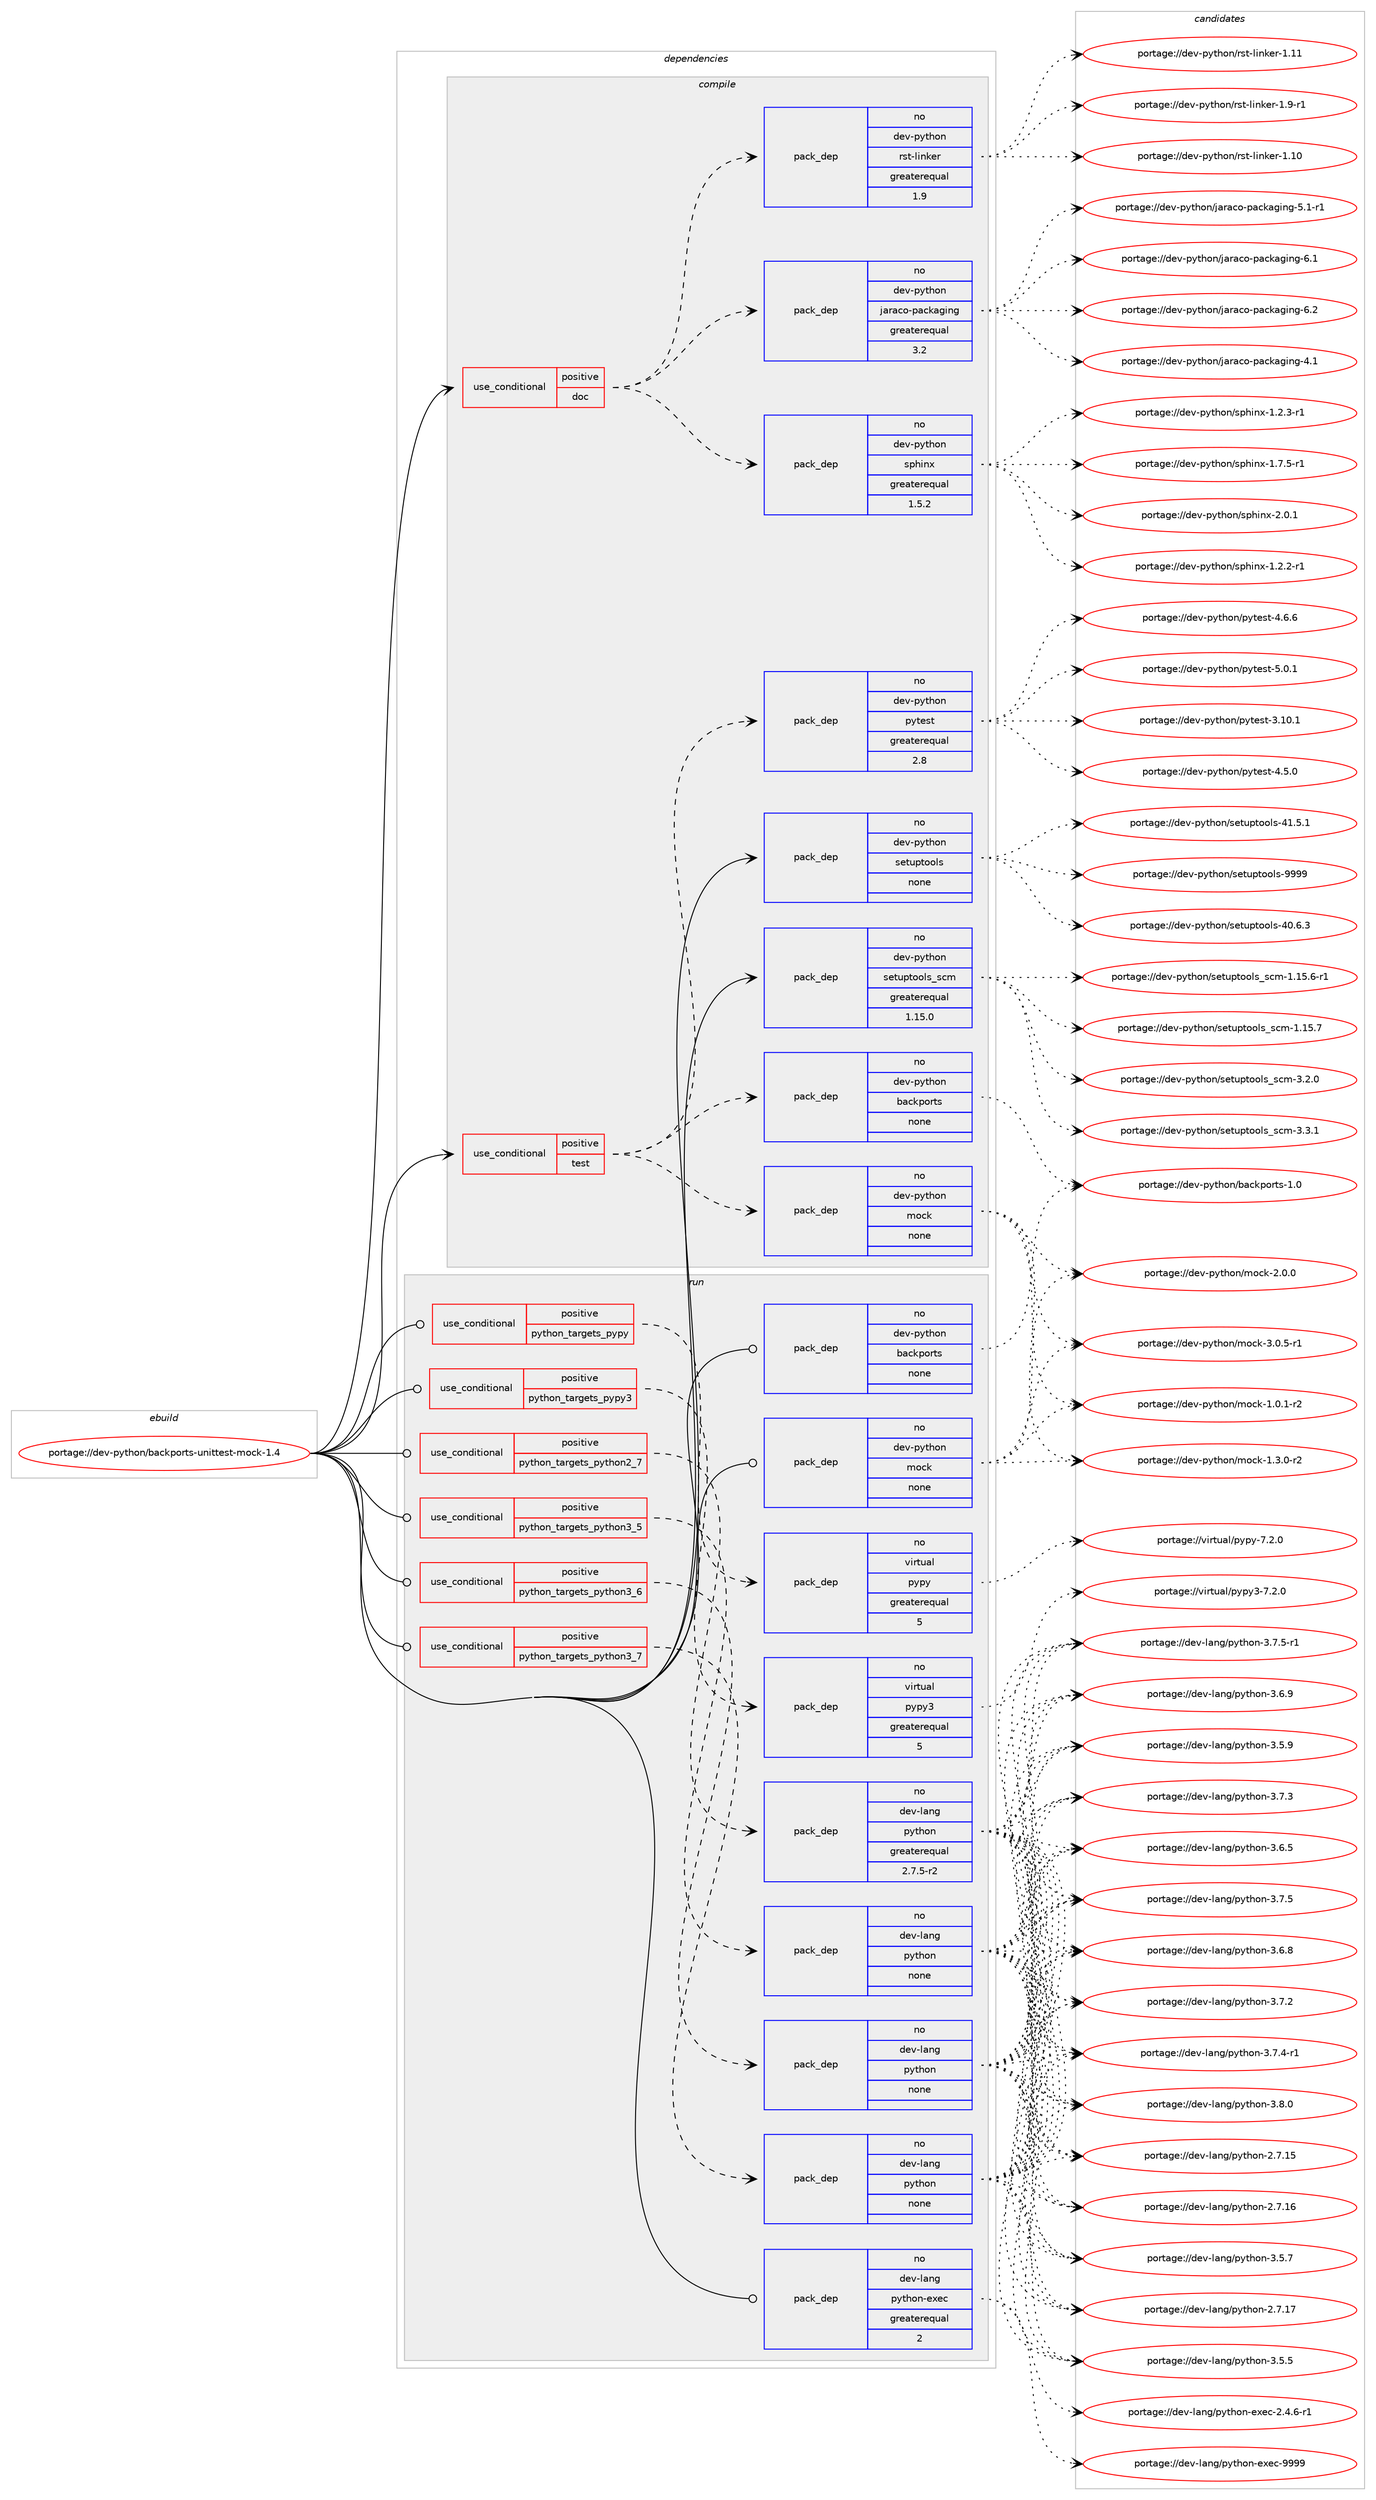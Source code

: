 digraph prolog {

# *************
# Graph options
# *************

newrank=true;
concentrate=true;
compound=true;
graph [rankdir=LR,fontname=Helvetica,fontsize=10,ranksep=1.5];#, ranksep=2.5, nodesep=0.2];
edge  [arrowhead=vee];
node  [fontname=Helvetica,fontsize=10];

# **********
# The ebuild
# **********

subgraph cluster_leftcol {
color=gray;
rank=same;
label=<<i>ebuild</i>>;
id [label="portage://dev-python/backports-unittest-mock-1.4", color=red, width=4, href="../dev-python/backports-unittest-mock-1.4.svg"];
}

# ****************
# The dependencies
# ****************

subgraph cluster_midcol {
color=gray;
label=<<i>dependencies</i>>;
subgraph cluster_compile {
fillcolor="#eeeeee";
style=filled;
label=<<i>compile</i>>;
subgraph cond26023 {
dependency131152 [label=<<TABLE BORDER="0" CELLBORDER="1" CELLSPACING="0" CELLPADDING="4"><TR><TD ROWSPAN="3" CELLPADDING="10">use_conditional</TD></TR><TR><TD>positive</TD></TR><TR><TD>doc</TD></TR></TABLE>>, shape=none, color=red];
subgraph pack101824 {
dependency131153 [label=<<TABLE BORDER="0" CELLBORDER="1" CELLSPACING="0" CELLPADDING="4" WIDTH="220"><TR><TD ROWSPAN="6" CELLPADDING="30">pack_dep</TD></TR><TR><TD WIDTH="110">no</TD></TR><TR><TD>dev-python</TD></TR><TR><TD>jaraco-packaging</TD></TR><TR><TD>greaterequal</TD></TR><TR><TD>3.2</TD></TR></TABLE>>, shape=none, color=blue];
}
dependency131152:e -> dependency131153:w [weight=20,style="dashed",arrowhead="vee"];
subgraph pack101825 {
dependency131154 [label=<<TABLE BORDER="0" CELLBORDER="1" CELLSPACING="0" CELLPADDING="4" WIDTH="220"><TR><TD ROWSPAN="6" CELLPADDING="30">pack_dep</TD></TR><TR><TD WIDTH="110">no</TD></TR><TR><TD>dev-python</TD></TR><TR><TD>rst-linker</TD></TR><TR><TD>greaterequal</TD></TR><TR><TD>1.9</TD></TR></TABLE>>, shape=none, color=blue];
}
dependency131152:e -> dependency131154:w [weight=20,style="dashed",arrowhead="vee"];
subgraph pack101826 {
dependency131155 [label=<<TABLE BORDER="0" CELLBORDER="1" CELLSPACING="0" CELLPADDING="4" WIDTH="220"><TR><TD ROWSPAN="6" CELLPADDING="30">pack_dep</TD></TR><TR><TD WIDTH="110">no</TD></TR><TR><TD>dev-python</TD></TR><TR><TD>sphinx</TD></TR><TR><TD>greaterequal</TD></TR><TR><TD>1.5.2</TD></TR></TABLE>>, shape=none, color=blue];
}
dependency131152:e -> dependency131155:w [weight=20,style="dashed",arrowhead="vee"];
}
id:e -> dependency131152:w [weight=20,style="solid",arrowhead="vee"];
subgraph cond26024 {
dependency131156 [label=<<TABLE BORDER="0" CELLBORDER="1" CELLSPACING="0" CELLPADDING="4"><TR><TD ROWSPAN="3" CELLPADDING="10">use_conditional</TD></TR><TR><TD>positive</TD></TR><TR><TD>test</TD></TR></TABLE>>, shape=none, color=red];
subgraph pack101827 {
dependency131157 [label=<<TABLE BORDER="0" CELLBORDER="1" CELLSPACING="0" CELLPADDING="4" WIDTH="220"><TR><TD ROWSPAN="6" CELLPADDING="30">pack_dep</TD></TR><TR><TD WIDTH="110">no</TD></TR><TR><TD>dev-python</TD></TR><TR><TD>backports</TD></TR><TR><TD>none</TD></TR><TR><TD></TD></TR></TABLE>>, shape=none, color=blue];
}
dependency131156:e -> dependency131157:w [weight=20,style="dashed",arrowhead="vee"];
subgraph pack101828 {
dependency131158 [label=<<TABLE BORDER="0" CELLBORDER="1" CELLSPACING="0" CELLPADDING="4" WIDTH="220"><TR><TD ROWSPAN="6" CELLPADDING="30">pack_dep</TD></TR><TR><TD WIDTH="110">no</TD></TR><TR><TD>dev-python</TD></TR><TR><TD>mock</TD></TR><TR><TD>none</TD></TR><TR><TD></TD></TR></TABLE>>, shape=none, color=blue];
}
dependency131156:e -> dependency131158:w [weight=20,style="dashed",arrowhead="vee"];
subgraph pack101829 {
dependency131159 [label=<<TABLE BORDER="0" CELLBORDER="1" CELLSPACING="0" CELLPADDING="4" WIDTH="220"><TR><TD ROWSPAN="6" CELLPADDING="30">pack_dep</TD></TR><TR><TD WIDTH="110">no</TD></TR><TR><TD>dev-python</TD></TR><TR><TD>pytest</TD></TR><TR><TD>greaterequal</TD></TR><TR><TD>2.8</TD></TR></TABLE>>, shape=none, color=blue];
}
dependency131156:e -> dependency131159:w [weight=20,style="dashed",arrowhead="vee"];
}
id:e -> dependency131156:w [weight=20,style="solid",arrowhead="vee"];
subgraph pack101830 {
dependency131160 [label=<<TABLE BORDER="0" CELLBORDER="1" CELLSPACING="0" CELLPADDING="4" WIDTH="220"><TR><TD ROWSPAN="6" CELLPADDING="30">pack_dep</TD></TR><TR><TD WIDTH="110">no</TD></TR><TR><TD>dev-python</TD></TR><TR><TD>setuptools</TD></TR><TR><TD>none</TD></TR><TR><TD></TD></TR></TABLE>>, shape=none, color=blue];
}
id:e -> dependency131160:w [weight=20,style="solid",arrowhead="vee"];
subgraph pack101831 {
dependency131161 [label=<<TABLE BORDER="0" CELLBORDER="1" CELLSPACING="0" CELLPADDING="4" WIDTH="220"><TR><TD ROWSPAN="6" CELLPADDING="30">pack_dep</TD></TR><TR><TD WIDTH="110">no</TD></TR><TR><TD>dev-python</TD></TR><TR><TD>setuptools_scm</TD></TR><TR><TD>greaterequal</TD></TR><TR><TD>1.15.0</TD></TR></TABLE>>, shape=none, color=blue];
}
id:e -> dependency131161:w [weight=20,style="solid",arrowhead="vee"];
}
subgraph cluster_compileandrun {
fillcolor="#eeeeee";
style=filled;
label=<<i>compile and run</i>>;
}
subgraph cluster_run {
fillcolor="#eeeeee";
style=filled;
label=<<i>run</i>>;
subgraph cond26025 {
dependency131162 [label=<<TABLE BORDER="0" CELLBORDER="1" CELLSPACING="0" CELLPADDING="4"><TR><TD ROWSPAN="3" CELLPADDING="10">use_conditional</TD></TR><TR><TD>positive</TD></TR><TR><TD>python_targets_pypy</TD></TR></TABLE>>, shape=none, color=red];
subgraph pack101832 {
dependency131163 [label=<<TABLE BORDER="0" CELLBORDER="1" CELLSPACING="0" CELLPADDING="4" WIDTH="220"><TR><TD ROWSPAN="6" CELLPADDING="30">pack_dep</TD></TR><TR><TD WIDTH="110">no</TD></TR><TR><TD>virtual</TD></TR><TR><TD>pypy</TD></TR><TR><TD>greaterequal</TD></TR><TR><TD>5</TD></TR></TABLE>>, shape=none, color=blue];
}
dependency131162:e -> dependency131163:w [weight=20,style="dashed",arrowhead="vee"];
}
id:e -> dependency131162:w [weight=20,style="solid",arrowhead="odot"];
subgraph cond26026 {
dependency131164 [label=<<TABLE BORDER="0" CELLBORDER="1" CELLSPACING="0" CELLPADDING="4"><TR><TD ROWSPAN="3" CELLPADDING="10">use_conditional</TD></TR><TR><TD>positive</TD></TR><TR><TD>python_targets_pypy3</TD></TR></TABLE>>, shape=none, color=red];
subgraph pack101833 {
dependency131165 [label=<<TABLE BORDER="0" CELLBORDER="1" CELLSPACING="0" CELLPADDING="4" WIDTH="220"><TR><TD ROWSPAN="6" CELLPADDING="30">pack_dep</TD></TR><TR><TD WIDTH="110">no</TD></TR><TR><TD>virtual</TD></TR><TR><TD>pypy3</TD></TR><TR><TD>greaterequal</TD></TR><TR><TD>5</TD></TR></TABLE>>, shape=none, color=blue];
}
dependency131164:e -> dependency131165:w [weight=20,style="dashed",arrowhead="vee"];
}
id:e -> dependency131164:w [weight=20,style="solid",arrowhead="odot"];
subgraph cond26027 {
dependency131166 [label=<<TABLE BORDER="0" CELLBORDER="1" CELLSPACING="0" CELLPADDING="4"><TR><TD ROWSPAN="3" CELLPADDING="10">use_conditional</TD></TR><TR><TD>positive</TD></TR><TR><TD>python_targets_python2_7</TD></TR></TABLE>>, shape=none, color=red];
subgraph pack101834 {
dependency131167 [label=<<TABLE BORDER="0" CELLBORDER="1" CELLSPACING="0" CELLPADDING="4" WIDTH="220"><TR><TD ROWSPAN="6" CELLPADDING="30">pack_dep</TD></TR><TR><TD WIDTH="110">no</TD></TR><TR><TD>dev-lang</TD></TR><TR><TD>python</TD></TR><TR><TD>greaterequal</TD></TR><TR><TD>2.7.5-r2</TD></TR></TABLE>>, shape=none, color=blue];
}
dependency131166:e -> dependency131167:w [weight=20,style="dashed",arrowhead="vee"];
}
id:e -> dependency131166:w [weight=20,style="solid",arrowhead="odot"];
subgraph cond26028 {
dependency131168 [label=<<TABLE BORDER="0" CELLBORDER="1" CELLSPACING="0" CELLPADDING="4"><TR><TD ROWSPAN="3" CELLPADDING="10">use_conditional</TD></TR><TR><TD>positive</TD></TR><TR><TD>python_targets_python3_5</TD></TR></TABLE>>, shape=none, color=red];
subgraph pack101835 {
dependency131169 [label=<<TABLE BORDER="0" CELLBORDER="1" CELLSPACING="0" CELLPADDING="4" WIDTH="220"><TR><TD ROWSPAN="6" CELLPADDING="30">pack_dep</TD></TR><TR><TD WIDTH="110">no</TD></TR><TR><TD>dev-lang</TD></TR><TR><TD>python</TD></TR><TR><TD>none</TD></TR><TR><TD></TD></TR></TABLE>>, shape=none, color=blue];
}
dependency131168:e -> dependency131169:w [weight=20,style="dashed",arrowhead="vee"];
}
id:e -> dependency131168:w [weight=20,style="solid",arrowhead="odot"];
subgraph cond26029 {
dependency131170 [label=<<TABLE BORDER="0" CELLBORDER="1" CELLSPACING="0" CELLPADDING="4"><TR><TD ROWSPAN="3" CELLPADDING="10">use_conditional</TD></TR><TR><TD>positive</TD></TR><TR><TD>python_targets_python3_6</TD></TR></TABLE>>, shape=none, color=red];
subgraph pack101836 {
dependency131171 [label=<<TABLE BORDER="0" CELLBORDER="1" CELLSPACING="0" CELLPADDING="4" WIDTH="220"><TR><TD ROWSPAN="6" CELLPADDING="30">pack_dep</TD></TR><TR><TD WIDTH="110">no</TD></TR><TR><TD>dev-lang</TD></TR><TR><TD>python</TD></TR><TR><TD>none</TD></TR><TR><TD></TD></TR></TABLE>>, shape=none, color=blue];
}
dependency131170:e -> dependency131171:w [weight=20,style="dashed",arrowhead="vee"];
}
id:e -> dependency131170:w [weight=20,style="solid",arrowhead="odot"];
subgraph cond26030 {
dependency131172 [label=<<TABLE BORDER="0" CELLBORDER="1" CELLSPACING="0" CELLPADDING="4"><TR><TD ROWSPAN="3" CELLPADDING="10">use_conditional</TD></TR><TR><TD>positive</TD></TR><TR><TD>python_targets_python3_7</TD></TR></TABLE>>, shape=none, color=red];
subgraph pack101837 {
dependency131173 [label=<<TABLE BORDER="0" CELLBORDER="1" CELLSPACING="0" CELLPADDING="4" WIDTH="220"><TR><TD ROWSPAN="6" CELLPADDING="30">pack_dep</TD></TR><TR><TD WIDTH="110">no</TD></TR><TR><TD>dev-lang</TD></TR><TR><TD>python</TD></TR><TR><TD>none</TD></TR><TR><TD></TD></TR></TABLE>>, shape=none, color=blue];
}
dependency131172:e -> dependency131173:w [weight=20,style="dashed",arrowhead="vee"];
}
id:e -> dependency131172:w [weight=20,style="solid",arrowhead="odot"];
subgraph pack101838 {
dependency131174 [label=<<TABLE BORDER="0" CELLBORDER="1" CELLSPACING="0" CELLPADDING="4" WIDTH="220"><TR><TD ROWSPAN="6" CELLPADDING="30">pack_dep</TD></TR><TR><TD WIDTH="110">no</TD></TR><TR><TD>dev-lang</TD></TR><TR><TD>python-exec</TD></TR><TR><TD>greaterequal</TD></TR><TR><TD>2</TD></TR></TABLE>>, shape=none, color=blue];
}
id:e -> dependency131174:w [weight=20,style="solid",arrowhead="odot"];
subgraph pack101839 {
dependency131175 [label=<<TABLE BORDER="0" CELLBORDER="1" CELLSPACING="0" CELLPADDING="4" WIDTH="220"><TR><TD ROWSPAN="6" CELLPADDING="30">pack_dep</TD></TR><TR><TD WIDTH="110">no</TD></TR><TR><TD>dev-python</TD></TR><TR><TD>backports</TD></TR><TR><TD>none</TD></TR><TR><TD></TD></TR></TABLE>>, shape=none, color=blue];
}
id:e -> dependency131175:w [weight=20,style="solid",arrowhead="odot"];
subgraph pack101840 {
dependency131176 [label=<<TABLE BORDER="0" CELLBORDER="1" CELLSPACING="0" CELLPADDING="4" WIDTH="220"><TR><TD ROWSPAN="6" CELLPADDING="30">pack_dep</TD></TR><TR><TD WIDTH="110">no</TD></TR><TR><TD>dev-python</TD></TR><TR><TD>mock</TD></TR><TR><TD>none</TD></TR><TR><TD></TD></TR></TABLE>>, shape=none, color=blue];
}
id:e -> dependency131176:w [weight=20,style="solid",arrowhead="odot"];
}
}

# **************
# The candidates
# **************

subgraph cluster_choices {
rank=same;
color=gray;
label=<<i>candidates</i>>;

subgraph choice101824 {
color=black;
nodesep=1;
choiceportage10010111845112121116104111110471069711497991114511297991079710310511010345524649 [label="portage://dev-python/jaraco-packaging-4.1", color=red, width=4,href="../dev-python/jaraco-packaging-4.1.svg"];
choiceportage100101118451121211161041111104710697114979911145112979910797103105110103455346494511449 [label="portage://dev-python/jaraco-packaging-5.1-r1", color=red, width=4,href="../dev-python/jaraco-packaging-5.1-r1.svg"];
choiceportage10010111845112121116104111110471069711497991114511297991079710310511010345544649 [label="portage://dev-python/jaraco-packaging-6.1", color=red, width=4,href="../dev-python/jaraco-packaging-6.1.svg"];
choiceportage10010111845112121116104111110471069711497991114511297991079710310511010345544650 [label="portage://dev-python/jaraco-packaging-6.2", color=red, width=4,href="../dev-python/jaraco-packaging-6.2.svg"];
dependency131153:e -> choiceportage10010111845112121116104111110471069711497991114511297991079710310511010345524649:w [style=dotted,weight="100"];
dependency131153:e -> choiceportage100101118451121211161041111104710697114979911145112979910797103105110103455346494511449:w [style=dotted,weight="100"];
dependency131153:e -> choiceportage10010111845112121116104111110471069711497991114511297991079710310511010345544649:w [style=dotted,weight="100"];
dependency131153:e -> choiceportage10010111845112121116104111110471069711497991114511297991079710310511010345544650:w [style=dotted,weight="100"];
}
subgraph choice101825 {
color=black;
nodesep=1;
choiceportage1001011184511212111610411111047114115116451081051101071011144549464948 [label="portage://dev-python/rst-linker-1.10", color=red, width=4,href="../dev-python/rst-linker-1.10.svg"];
choiceportage1001011184511212111610411111047114115116451081051101071011144549464949 [label="portage://dev-python/rst-linker-1.11", color=red, width=4,href="../dev-python/rst-linker-1.11.svg"];
choiceportage100101118451121211161041111104711411511645108105110107101114454946574511449 [label="portage://dev-python/rst-linker-1.9-r1", color=red, width=4,href="../dev-python/rst-linker-1.9-r1.svg"];
dependency131154:e -> choiceportage1001011184511212111610411111047114115116451081051101071011144549464948:w [style=dotted,weight="100"];
dependency131154:e -> choiceportage1001011184511212111610411111047114115116451081051101071011144549464949:w [style=dotted,weight="100"];
dependency131154:e -> choiceportage100101118451121211161041111104711411511645108105110107101114454946574511449:w [style=dotted,weight="100"];
}
subgraph choice101826 {
color=black;
nodesep=1;
choiceportage10010111845112121116104111110471151121041051101204549465046504511449 [label="portage://dev-python/sphinx-1.2.2-r1", color=red, width=4,href="../dev-python/sphinx-1.2.2-r1.svg"];
choiceportage10010111845112121116104111110471151121041051101204549465046514511449 [label="portage://dev-python/sphinx-1.2.3-r1", color=red, width=4,href="../dev-python/sphinx-1.2.3-r1.svg"];
choiceportage10010111845112121116104111110471151121041051101204549465546534511449 [label="portage://dev-python/sphinx-1.7.5-r1", color=red, width=4,href="../dev-python/sphinx-1.7.5-r1.svg"];
choiceportage1001011184511212111610411111047115112104105110120455046484649 [label="portage://dev-python/sphinx-2.0.1", color=red, width=4,href="../dev-python/sphinx-2.0.1.svg"];
dependency131155:e -> choiceportage10010111845112121116104111110471151121041051101204549465046504511449:w [style=dotted,weight="100"];
dependency131155:e -> choiceportage10010111845112121116104111110471151121041051101204549465046514511449:w [style=dotted,weight="100"];
dependency131155:e -> choiceportage10010111845112121116104111110471151121041051101204549465546534511449:w [style=dotted,weight="100"];
dependency131155:e -> choiceportage1001011184511212111610411111047115112104105110120455046484649:w [style=dotted,weight="100"];
}
subgraph choice101827 {
color=black;
nodesep=1;
choiceportage100101118451121211161041111104798979910711211111411611545494648 [label="portage://dev-python/backports-1.0", color=red, width=4,href="../dev-python/backports-1.0.svg"];
dependency131157:e -> choiceportage100101118451121211161041111104798979910711211111411611545494648:w [style=dotted,weight="100"];
}
subgraph choice101828 {
color=black;
nodesep=1;
choiceportage1001011184511212111610411111047109111991074549464846494511450 [label="portage://dev-python/mock-1.0.1-r2", color=red, width=4,href="../dev-python/mock-1.0.1-r2.svg"];
choiceportage1001011184511212111610411111047109111991074549465146484511450 [label="portage://dev-python/mock-1.3.0-r2", color=red, width=4,href="../dev-python/mock-1.3.0-r2.svg"];
choiceportage100101118451121211161041111104710911199107455046484648 [label="portage://dev-python/mock-2.0.0", color=red, width=4,href="../dev-python/mock-2.0.0.svg"];
choiceportage1001011184511212111610411111047109111991074551464846534511449 [label="portage://dev-python/mock-3.0.5-r1", color=red, width=4,href="../dev-python/mock-3.0.5-r1.svg"];
dependency131158:e -> choiceportage1001011184511212111610411111047109111991074549464846494511450:w [style=dotted,weight="100"];
dependency131158:e -> choiceportage1001011184511212111610411111047109111991074549465146484511450:w [style=dotted,weight="100"];
dependency131158:e -> choiceportage100101118451121211161041111104710911199107455046484648:w [style=dotted,weight="100"];
dependency131158:e -> choiceportage1001011184511212111610411111047109111991074551464846534511449:w [style=dotted,weight="100"];
}
subgraph choice101829 {
color=black;
nodesep=1;
choiceportage100101118451121211161041111104711212111610111511645514649484649 [label="portage://dev-python/pytest-3.10.1", color=red, width=4,href="../dev-python/pytest-3.10.1.svg"];
choiceportage1001011184511212111610411111047112121116101115116455246534648 [label="portage://dev-python/pytest-4.5.0", color=red, width=4,href="../dev-python/pytest-4.5.0.svg"];
choiceportage1001011184511212111610411111047112121116101115116455246544654 [label="portage://dev-python/pytest-4.6.6", color=red, width=4,href="../dev-python/pytest-4.6.6.svg"];
choiceportage1001011184511212111610411111047112121116101115116455346484649 [label="portage://dev-python/pytest-5.0.1", color=red, width=4,href="../dev-python/pytest-5.0.1.svg"];
dependency131159:e -> choiceportage100101118451121211161041111104711212111610111511645514649484649:w [style=dotted,weight="100"];
dependency131159:e -> choiceportage1001011184511212111610411111047112121116101115116455246534648:w [style=dotted,weight="100"];
dependency131159:e -> choiceportage1001011184511212111610411111047112121116101115116455246544654:w [style=dotted,weight="100"];
dependency131159:e -> choiceportage1001011184511212111610411111047112121116101115116455346484649:w [style=dotted,weight="100"];
}
subgraph choice101830 {
color=black;
nodesep=1;
choiceportage100101118451121211161041111104711510111611711211611111110811545524846544651 [label="portage://dev-python/setuptools-40.6.3", color=red, width=4,href="../dev-python/setuptools-40.6.3.svg"];
choiceportage100101118451121211161041111104711510111611711211611111110811545524946534649 [label="portage://dev-python/setuptools-41.5.1", color=red, width=4,href="../dev-python/setuptools-41.5.1.svg"];
choiceportage10010111845112121116104111110471151011161171121161111111081154557575757 [label="portage://dev-python/setuptools-9999", color=red, width=4,href="../dev-python/setuptools-9999.svg"];
dependency131160:e -> choiceportage100101118451121211161041111104711510111611711211611111110811545524846544651:w [style=dotted,weight="100"];
dependency131160:e -> choiceportage100101118451121211161041111104711510111611711211611111110811545524946534649:w [style=dotted,weight="100"];
dependency131160:e -> choiceportage10010111845112121116104111110471151011161171121161111111081154557575757:w [style=dotted,weight="100"];
}
subgraph choice101831 {
color=black;
nodesep=1;
choiceportage10010111845112121116104111110471151011161171121161111111081159511599109454946495346544511449 [label="portage://dev-python/setuptools_scm-1.15.6-r1", color=red, width=4,href="../dev-python/setuptools_scm-1.15.6-r1.svg"];
choiceportage1001011184511212111610411111047115101116117112116111111108115951159910945494649534655 [label="portage://dev-python/setuptools_scm-1.15.7", color=red, width=4,href="../dev-python/setuptools_scm-1.15.7.svg"];
choiceportage10010111845112121116104111110471151011161171121161111111081159511599109455146504648 [label="portage://dev-python/setuptools_scm-3.2.0", color=red, width=4,href="../dev-python/setuptools_scm-3.2.0.svg"];
choiceportage10010111845112121116104111110471151011161171121161111111081159511599109455146514649 [label="portage://dev-python/setuptools_scm-3.3.1", color=red, width=4,href="../dev-python/setuptools_scm-3.3.1.svg"];
dependency131161:e -> choiceportage10010111845112121116104111110471151011161171121161111111081159511599109454946495346544511449:w [style=dotted,weight="100"];
dependency131161:e -> choiceportage1001011184511212111610411111047115101116117112116111111108115951159910945494649534655:w [style=dotted,weight="100"];
dependency131161:e -> choiceportage10010111845112121116104111110471151011161171121161111111081159511599109455146504648:w [style=dotted,weight="100"];
dependency131161:e -> choiceportage10010111845112121116104111110471151011161171121161111111081159511599109455146514649:w [style=dotted,weight="100"];
}
subgraph choice101832 {
color=black;
nodesep=1;
choiceportage1181051141161179710847112121112121455546504648 [label="portage://virtual/pypy-7.2.0", color=red, width=4,href="../virtual/pypy-7.2.0.svg"];
dependency131163:e -> choiceportage1181051141161179710847112121112121455546504648:w [style=dotted,weight="100"];
}
subgraph choice101833 {
color=black;
nodesep=1;
choiceportage118105114116117971084711212111212151455546504648 [label="portage://virtual/pypy3-7.2.0", color=red, width=4,href="../virtual/pypy3-7.2.0.svg"];
dependency131165:e -> choiceportage118105114116117971084711212111212151455546504648:w [style=dotted,weight="100"];
}
subgraph choice101834 {
color=black;
nodesep=1;
choiceportage10010111845108971101034711212111610411111045504655464953 [label="portage://dev-lang/python-2.7.15", color=red, width=4,href="../dev-lang/python-2.7.15.svg"];
choiceportage10010111845108971101034711212111610411111045504655464954 [label="portage://dev-lang/python-2.7.16", color=red, width=4,href="../dev-lang/python-2.7.16.svg"];
choiceportage10010111845108971101034711212111610411111045504655464955 [label="portage://dev-lang/python-2.7.17", color=red, width=4,href="../dev-lang/python-2.7.17.svg"];
choiceportage100101118451089711010347112121116104111110455146534653 [label="portage://dev-lang/python-3.5.5", color=red, width=4,href="../dev-lang/python-3.5.5.svg"];
choiceportage100101118451089711010347112121116104111110455146534655 [label="portage://dev-lang/python-3.5.7", color=red, width=4,href="../dev-lang/python-3.5.7.svg"];
choiceportage100101118451089711010347112121116104111110455146534657 [label="portage://dev-lang/python-3.5.9", color=red, width=4,href="../dev-lang/python-3.5.9.svg"];
choiceportage100101118451089711010347112121116104111110455146544653 [label="portage://dev-lang/python-3.6.5", color=red, width=4,href="../dev-lang/python-3.6.5.svg"];
choiceportage100101118451089711010347112121116104111110455146544656 [label="portage://dev-lang/python-3.6.8", color=red, width=4,href="../dev-lang/python-3.6.8.svg"];
choiceportage100101118451089711010347112121116104111110455146544657 [label="portage://dev-lang/python-3.6.9", color=red, width=4,href="../dev-lang/python-3.6.9.svg"];
choiceportage100101118451089711010347112121116104111110455146554650 [label="portage://dev-lang/python-3.7.2", color=red, width=4,href="../dev-lang/python-3.7.2.svg"];
choiceportage100101118451089711010347112121116104111110455146554651 [label="portage://dev-lang/python-3.7.3", color=red, width=4,href="../dev-lang/python-3.7.3.svg"];
choiceportage1001011184510897110103471121211161041111104551465546524511449 [label="portage://dev-lang/python-3.7.4-r1", color=red, width=4,href="../dev-lang/python-3.7.4-r1.svg"];
choiceportage100101118451089711010347112121116104111110455146554653 [label="portage://dev-lang/python-3.7.5", color=red, width=4,href="../dev-lang/python-3.7.5.svg"];
choiceportage1001011184510897110103471121211161041111104551465546534511449 [label="portage://dev-lang/python-3.7.5-r1", color=red, width=4,href="../dev-lang/python-3.7.5-r1.svg"];
choiceportage100101118451089711010347112121116104111110455146564648 [label="portage://dev-lang/python-3.8.0", color=red, width=4,href="../dev-lang/python-3.8.0.svg"];
dependency131167:e -> choiceportage10010111845108971101034711212111610411111045504655464953:w [style=dotted,weight="100"];
dependency131167:e -> choiceportage10010111845108971101034711212111610411111045504655464954:w [style=dotted,weight="100"];
dependency131167:e -> choiceportage10010111845108971101034711212111610411111045504655464955:w [style=dotted,weight="100"];
dependency131167:e -> choiceportage100101118451089711010347112121116104111110455146534653:w [style=dotted,weight="100"];
dependency131167:e -> choiceportage100101118451089711010347112121116104111110455146534655:w [style=dotted,weight="100"];
dependency131167:e -> choiceportage100101118451089711010347112121116104111110455146534657:w [style=dotted,weight="100"];
dependency131167:e -> choiceportage100101118451089711010347112121116104111110455146544653:w [style=dotted,weight="100"];
dependency131167:e -> choiceportage100101118451089711010347112121116104111110455146544656:w [style=dotted,weight="100"];
dependency131167:e -> choiceportage100101118451089711010347112121116104111110455146544657:w [style=dotted,weight="100"];
dependency131167:e -> choiceportage100101118451089711010347112121116104111110455146554650:w [style=dotted,weight="100"];
dependency131167:e -> choiceportage100101118451089711010347112121116104111110455146554651:w [style=dotted,weight="100"];
dependency131167:e -> choiceportage1001011184510897110103471121211161041111104551465546524511449:w [style=dotted,weight="100"];
dependency131167:e -> choiceportage100101118451089711010347112121116104111110455146554653:w [style=dotted,weight="100"];
dependency131167:e -> choiceportage1001011184510897110103471121211161041111104551465546534511449:w [style=dotted,weight="100"];
dependency131167:e -> choiceportage100101118451089711010347112121116104111110455146564648:w [style=dotted,weight="100"];
}
subgraph choice101835 {
color=black;
nodesep=1;
choiceportage10010111845108971101034711212111610411111045504655464953 [label="portage://dev-lang/python-2.7.15", color=red, width=4,href="../dev-lang/python-2.7.15.svg"];
choiceportage10010111845108971101034711212111610411111045504655464954 [label="portage://dev-lang/python-2.7.16", color=red, width=4,href="../dev-lang/python-2.7.16.svg"];
choiceportage10010111845108971101034711212111610411111045504655464955 [label="portage://dev-lang/python-2.7.17", color=red, width=4,href="../dev-lang/python-2.7.17.svg"];
choiceportage100101118451089711010347112121116104111110455146534653 [label="portage://dev-lang/python-3.5.5", color=red, width=4,href="../dev-lang/python-3.5.5.svg"];
choiceportage100101118451089711010347112121116104111110455146534655 [label="portage://dev-lang/python-3.5.7", color=red, width=4,href="../dev-lang/python-3.5.7.svg"];
choiceportage100101118451089711010347112121116104111110455146534657 [label="portage://dev-lang/python-3.5.9", color=red, width=4,href="../dev-lang/python-3.5.9.svg"];
choiceportage100101118451089711010347112121116104111110455146544653 [label="portage://dev-lang/python-3.6.5", color=red, width=4,href="../dev-lang/python-3.6.5.svg"];
choiceportage100101118451089711010347112121116104111110455146544656 [label="portage://dev-lang/python-3.6.8", color=red, width=4,href="../dev-lang/python-3.6.8.svg"];
choiceportage100101118451089711010347112121116104111110455146544657 [label="portage://dev-lang/python-3.6.9", color=red, width=4,href="../dev-lang/python-3.6.9.svg"];
choiceportage100101118451089711010347112121116104111110455146554650 [label="portage://dev-lang/python-3.7.2", color=red, width=4,href="../dev-lang/python-3.7.2.svg"];
choiceportage100101118451089711010347112121116104111110455146554651 [label="portage://dev-lang/python-3.7.3", color=red, width=4,href="../dev-lang/python-3.7.3.svg"];
choiceportage1001011184510897110103471121211161041111104551465546524511449 [label="portage://dev-lang/python-3.7.4-r1", color=red, width=4,href="../dev-lang/python-3.7.4-r1.svg"];
choiceportage100101118451089711010347112121116104111110455146554653 [label="portage://dev-lang/python-3.7.5", color=red, width=4,href="../dev-lang/python-3.7.5.svg"];
choiceportage1001011184510897110103471121211161041111104551465546534511449 [label="portage://dev-lang/python-3.7.5-r1", color=red, width=4,href="../dev-lang/python-3.7.5-r1.svg"];
choiceportage100101118451089711010347112121116104111110455146564648 [label="portage://dev-lang/python-3.8.0", color=red, width=4,href="../dev-lang/python-3.8.0.svg"];
dependency131169:e -> choiceportage10010111845108971101034711212111610411111045504655464953:w [style=dotted,weight="100"];
dependency131169:e -> choiceportage10010111845108971101034711212111610411111045504655464954:w [style=dotted,weight="100"];
dependency131169:e -> choiceportage10010111845108971101034711212111610411111045504655464955:w [style=dotted,weight="100"];
dependency131169:e -> choiceportage100101118451089711010347112121116104111110455146534653:w [style=dotted,weight="100"];
dependency131169:e -> choiceportage100101118451089711010347112121116104111110455146534655:w [style=dotted,weight="100"];
dependency131169:e -> choiceportage100101118451089711010347112121116104111110455146534657:w [style=dotted,weight="100"];
dependency131169:e -> choiceportage100101118451089711010347112121116104111110455146544653:w [style=dotted,weight="100"];
dependency131169:e -> choiceportage100101118451089711010347112121116104111110455146544656:w [style=dotted,weight="100"];
dependency131169:e -> choiceportage100101118451089711010347112121116104111110455146544657:w [style=dotted,weight="100"];
dependency131169:e -> choiceportage100101118451089711010347112121116104111110455146554650:w [style=dotted,weight="100"];
dependency131169:e -> choiceportage100101118451089711010347112121116104111110455146554651:w [style=dotted,weight="100"];
dependency131169:e -> choiceportage1001011184510897110103471121211161041111104551465546524511449:w [style=dotted,weight="100"];
dependency131169:e -> choiceportage100101118451089711010347112121116104111110455146554653:w [style=dotted,weight="100"];
dependency131169:e -> choiceportage1001011184510897110103471121211161041111104551465546534511449:w [style=dotted,weight="100"];
dependency131169:e -> choiceportage100101118451089711010347112121116104111110455146564648:w [style=dotted,weight="100"];
}
subgraph choice101836 {
color=black;
nodesep=1;
choiceportage10010111845108971101034711212111610411111045504655464953 [label="portage://dev-lang/python-2.7.15", color=red, width=4,href="../dev-lang/python-2.7.15.svg"];
choiceportage10010111845108971101034711212111610411111045504655464954 [label="portage://dev-lang/python-2.7.16", color=red, width=4,href="../dev-lang/python-2.7.16.svg"];
choiceportage10010111845108971101034711212111610411111045504655464955 [label="portage://dev-lang/python-2.7.17", color=red, width=4,href="../dev-lang/python-2.7.17.svg"];
choiceportage100101118451089711010347112121116104111110455146534653 [label="portage://dev-lang/python-3.5.5", color=red, width=4,href="../dev-lang/python-3.5.5.svg"];
choiceportage100101118451089711010347112121116104111110455146534655 [label="portage://dev-lang/python-3.5.7", color=red, width=4,href="../dev-lang/python-3.5.7.svg"];
choiceportage100101118451089711010347112121116104111110455146534657 [label="portage://dev-lang/python-3.5.9", color=red, width=4,href="../dev-lang/python-3.5.9.svg"];
choiceportage100101118451089711010347112121116104111110455146544653 [label="portage://dev-lang/python-3.6.5", color=red, width=4,href="../dev-lang/python-3.6.5.svg"];
choiceportage100101118451089711010347112121116104111110455146544656 [label="portage://dev-lang/python-3.6.8", color=red, width=4,href="../dev-lang/python-3.6.8.svg"];
choiceportage100101118451089711010347112121116104111110455146544657 [label="portage://dev-lang/python-3.6.9", color=red, width=4,href="../dev-lang/python-3.6.9.svg"];
choiceportage100101118451089711010347112121116104111110455146554650 [label="portage://dev-lang/python-3.7.2", color=red, width=4,href="../dev-lang/python-3.7.2.svg"];
choiceportage100101118451089711010347112121116104111110455146554651 [label="portage://dev-lang/python-3.7.3", color=red, width=4,href="../dev-lang/python-3.7.3.svg"];
choiceportage1001011184510897110103471121211161041111104551465546524511449 [label="portage://dev-lang/python-3.7.4-r1", color=red, width=4,href="../dev-lang/python-3.7.4-r1.svg"];
choiceportage100101118451089711010347112121116104111110455146554653 [label="portage://dev-lang/python-3.7.5", color=red, width=4,href="../dev-lang/python-3.7.5.svg"];
choiceportage1001011184510897110103471121211161041111104551465546534511449 [label="portage://dev-lang/python-3.7.5-r1", color=red, width=4,href="../dev-lang/python-3.7.5-r1.svg"];
choiceportage100101118451089711010347112121116104111110455146564648 [label="portage://dev-lang/python-3.8.0", color=red, width=4,href="../dev-lang/python-3.8.0.svg"];
dependency131171:e -> choiceportage10010111845108971101034711212111610411111045504655464953:w [style=dotted,weight="100"];
dependency131171:e -> choiceportage10010111845108971101034711212111610411111045504655464954:w [style=dotted,weight="100"];
dependency131171:e -> choiceportage10010111845108971101034711212111610411111045504655464955:w [style=dotted,weight="100"];
dependency131171:e -> choiceportage100101118451089711010347112121116104111110455146534653:w [style=dotted,weight="100"];
dependency131171:e -> choiceportage100101118451089711010347112121116104111110455146534655:w [style=dotted,weight="100"];
dependency131171:e -> choiceportage100101118451089711010347112121116104111110455146534657:w [style=dotted,weight="100"];
dependency131171:e -> choiceportage100101118451089711010347112121116104111110455146544653:w [style=dotted,weight="100"];
dependency131171:e -> choiceportage100101118451089711010347112121116104111110455146544656:w [style=dotted,weight="100"];
dependency131171:e -> choiceportage100101118451089711010347112121116104111110455146544657:w [style=dotted,weight="100"];
dependency131171:e -> choiceportage100101118451089711010347112121116104111110455146554650:w [style=dotted,weight="100"];
dependency131171:e -> choiceportage100101118451089711010347112121116104111110455146554651:w [style=dotted,weight="100"];
dependency131171:e -> choiceportage1001011184510897110103471121211161041111104551465546524511449:w [style=dotted,weight="100"];
dependency131171:e -> choiceportage100101118451089711010347112121116104111110455146554653:w [style=dotted,weight="100"];
dependency131171:e -> choiceportage1001011184510897110103471121211161041111104551465546534511449:w [style=dotted,weight="100"];
dependency131171:e -> choiceportage100101118451089711010347112121116104111110455146564648:w [style=dotted,weight="100"];
}
subgraph choice101837 {
color=black;
nodesep=1;
choiceportage10010111845108971101034711212111610411111045504655464953 [label="portage://dev-lang/python-2.7.15", color=red, width=4,href="../dev-lang/python-2.7.15.svg"];
choiceportage10010111845108971101034711212111610411111045504655464954 [label="portage://dev-lang/python-2.7.16", color=red, width=4,href="../dev-lang/python-2.7.16.svg"];
choiceportage10010111845108971101034711212111610411111045504655464955 [label="portage://dev-lang/python-2.7.17", color=red, width=4,href="../dev-lang/python-2.7.17.svg"];
choiceportage100101118451089711010347112121116104111110455146534653 [label="portage://dev-lang/python-3.5.5", color=red, width=4,href="../dev-lang/python-3.5.5.svg"];
choiceportage100101118451089711010347112121116104111110455146534655 [label="portage://dev-lang/python-3.5.7", color=red, width=4,href="../dev-lang/python-3.5.7.svg"];
choiceportage100101118451089711010347112121116104111110455146534657 [label="portage://dev-lang/python-3.5.9", color=red, width=4,href="../dev-lang/python-3.5.9.svg"];
choiceportage100101118451089711010347112121116104111110455146544653 [label="portage://dev-lang/python-3.6.5", color=red, width=4,href="../dev-lang/python-3.6.5.svg"];
choiceportage100101118451089711010347112121116104111110455146544656 [label="portage://dev-lang/python-3.6.8", color=red, width=4,href="../dev-lang/python-3.6.8.svg"];
choiceportage100101118451089711010347112121116104111110455146544657 [label="portage://dev-lang/python-3.6.9", color=red, width=4,href="../dev-lang/python-3.6.9.svg"];
choiceportage100101118451089711010347112121116104111110455146554650 [label="portage://dev-lang/python-3.7.2", color=red, width=4,href="../dev-lang/python-3.7.2.svg"];
choiceportage100101118451089711010347112121116104111110455146554651 [label="portage://dev-lang/python-3.7.3", color=red, width=4,href="../dev-lang/python-3.7.3.svg"];
choiceportage1001011184510897110103471121211161041111104551465546524511449 [label="portage://dev-lang/python-3.7.4-r1", color=red, width=4,href="../dev-lang/python-3.7.4-r1.svg"];
choiceportage100101118451089711010347112121116104111110455146554653 [label="portage://dev-lang/python-3.7.5", color=red, width=4,href="../dev-lang/python-3.7.5.svg"];
choiceportage1001011184510897110103471121211161041111104551465546534511449 [label="portage://dev-lang/python-3.7.5-r1", color=red, width=4,href="../dev-lang/python-3.7.5-r1.svg"];
choiceportage100101118451089711010347112121116104111110455146564648 [label="portage://dev-lang/python-3.8.0", color=red, width=4,href="../dev-lang/python-3.8.0.svg"];
dependency131173:e -> choiceportage10010111845108971101034711212111610411111045504655464953:w [style=dotted,weight="100"];
dependency131173:e -> choiceportage10010111845108971101034711212111610411111045504655464954:w [style=dotted,weight="100"];
dependency131173:e -> choiceportage10010111845108971101034711212111610411111045504655464955:w [style=dotted,weight="100"];
dependency131173:e -> choiceportage100101118451089711010347112121116104111110455146534653:w [style=dotted,weight="100"];
dependency131173:e -> choiceportage100101118451089711010347112121116104111110455146534655:w [style=dotted,weight="100"];
dependency131173:e -> choiceportage100101118451089711010347112121116104111110455146534657:w [style=dotted,weight="100"];
dependency131173:e -> choiceportage100101118451089711010347112121116104111110455146544653:w [style=dotted,weight="100"];
dependency131173:e -> choiceportage100101118451089711010347112121116104111110455146544656:w [style=dotted,weight="100"];
dependency131173:e -> choiceportage100101118451089711010347112121116104111110455146544657:w [style=dotted,weight="100"];
dependency131173:e -> choiceportage100101118451089711010347112121116104111110455146554650:w [style=dotted,weight="100"];
dependency131173:e -> choiceportage100101118451089711010347112121116104111110455146554651:w [style=dotted,weight="100"];
dependency131173:e -> choiceportage1001011184510897110103471121211161041111104551465546524511449:w [style=dotted,weight="100"];
dependency131173:e -> choiceportage100101118451089711010347112121116104111110455146554653:w [style=dotted,weight="100"];
dependency131173:e -> choiceportage1001011184510897110103471121211161041111104551465546534511449:w [style=dotted,weight="100"];
dependency131173:e -> choiceportage100101118451089711010347112121116104111110455146564648:w [style=dotted,weight="100"];
}
subgraph choice101838 {
color=black;
nodesep=1;
choiceportage10010111845108971101034711212111610411111045101120101994550465246544511449 [label="portage://dev-lang/python-exec-2.4.6-r1", color=red, width=4,href="../dev-lang/python-exec-2.4.6-r1.svg"];
choiceportage10010111845108971101034711212111610411111045101120101994557575757 [label="portage://dev-lang/python-exec-9999", color=red, width=4,href="../dev-lang/python-exec-9999.svg"];
dependency131174:e -> choiceportage10010111845108971101034711212111610411111045101120101994550465246544511449:w [style=dotted,weight="100"];
dependency131174:e -> choiceportage10010111845108971101034711212111610411111045101120101994557575757:w [style=dotted,weight="100"];
}
subgraph choice101839 {
color=black;
nodesep=1;
choiceportage100101118451121211161041111104798979910711211111411611545494648 [label="portage://dev-python/backports-1.0", color=red, width=4,href="../dev-python/backports-1.0.svg"];
dependency131175:e -> choiceportage100101118451121211161041111104798979910711211111411611545494648:w [style=dotted,weight="100"];
}
subgraph choice101840 {
color=black;
nodesep=1;
choiceportage1001011184511212111610411111047109111991074549464846494511450 [label="portage://dev-python/mock-1.0.1-r2", color=red, width=4,href="../dev-python/mock-1.0.1-r2.svg"];
choiceportage1001011184511212111610411111047109111991074549465146484511450 [label="portage://dev-python/mock-1.3.0-r2", color=red, width=4,href="../dev-python/mock-1.3.0-r2.svg"];
choiceportage100101118451121211161041111104710911199107455046484648 [label="portage://dev-python/mock-2.0.0", color=red, width=4,href="../dev-python/mock-2.0.0.svg"];
choiceportage1001011184511212111610411111047109111991074551464846534511449 [label="portage://dev-python/mock-3.0.5-r1", color=red, width=4,href="../dev-python/mock-3.0.5-r1.svg"];
dependency131176:e -> choiceportage1001011184511212111610411111047109111991074549464846494511450:w [style=dotted,weight="100"];
dependency131176:e -> choiceportage1001011184511212111610411111047109111991074549465146484511450:w [style=dotted,weight="100"];
dependency131176:e -> choiceportage100101118451121211161041111104710911199107455046484648:w [style=dotted,weight="100"];
dependency131176:e -> choiceportage1001011184511212111610411111047109111991074551464846534511449:w [style=dotted,weight="100"];
}
}

}
